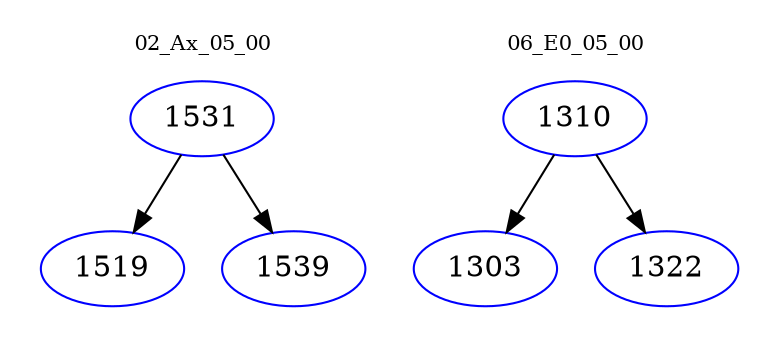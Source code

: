 digraph{
subgraph cluster_0 {
color = white
label = "02_Ax_05_00";
fontsize=10;
T0_1531 [label="1531", color="blue"]
T0_1531 -> T0_1519 [color="black"]
T0_1519 [label="1519", color="blue"]
T0_1531 -> T0_1539 [color="black"]
T0_1539 [label="1539", color="blue"]
}
subgraph cluster_1 {
color = white
label = "06_E0_05_00";
fontsize=10;
T1_1310 [label="1310", color="blue"]
T1_1310 -> T1_1303 [color="black"]
T1_1303 [label="1303", color="blue"]
T1_1310 -> T1_1322 [color="black"]
T1_1322 [label="1322", color="blue"]
}
}
